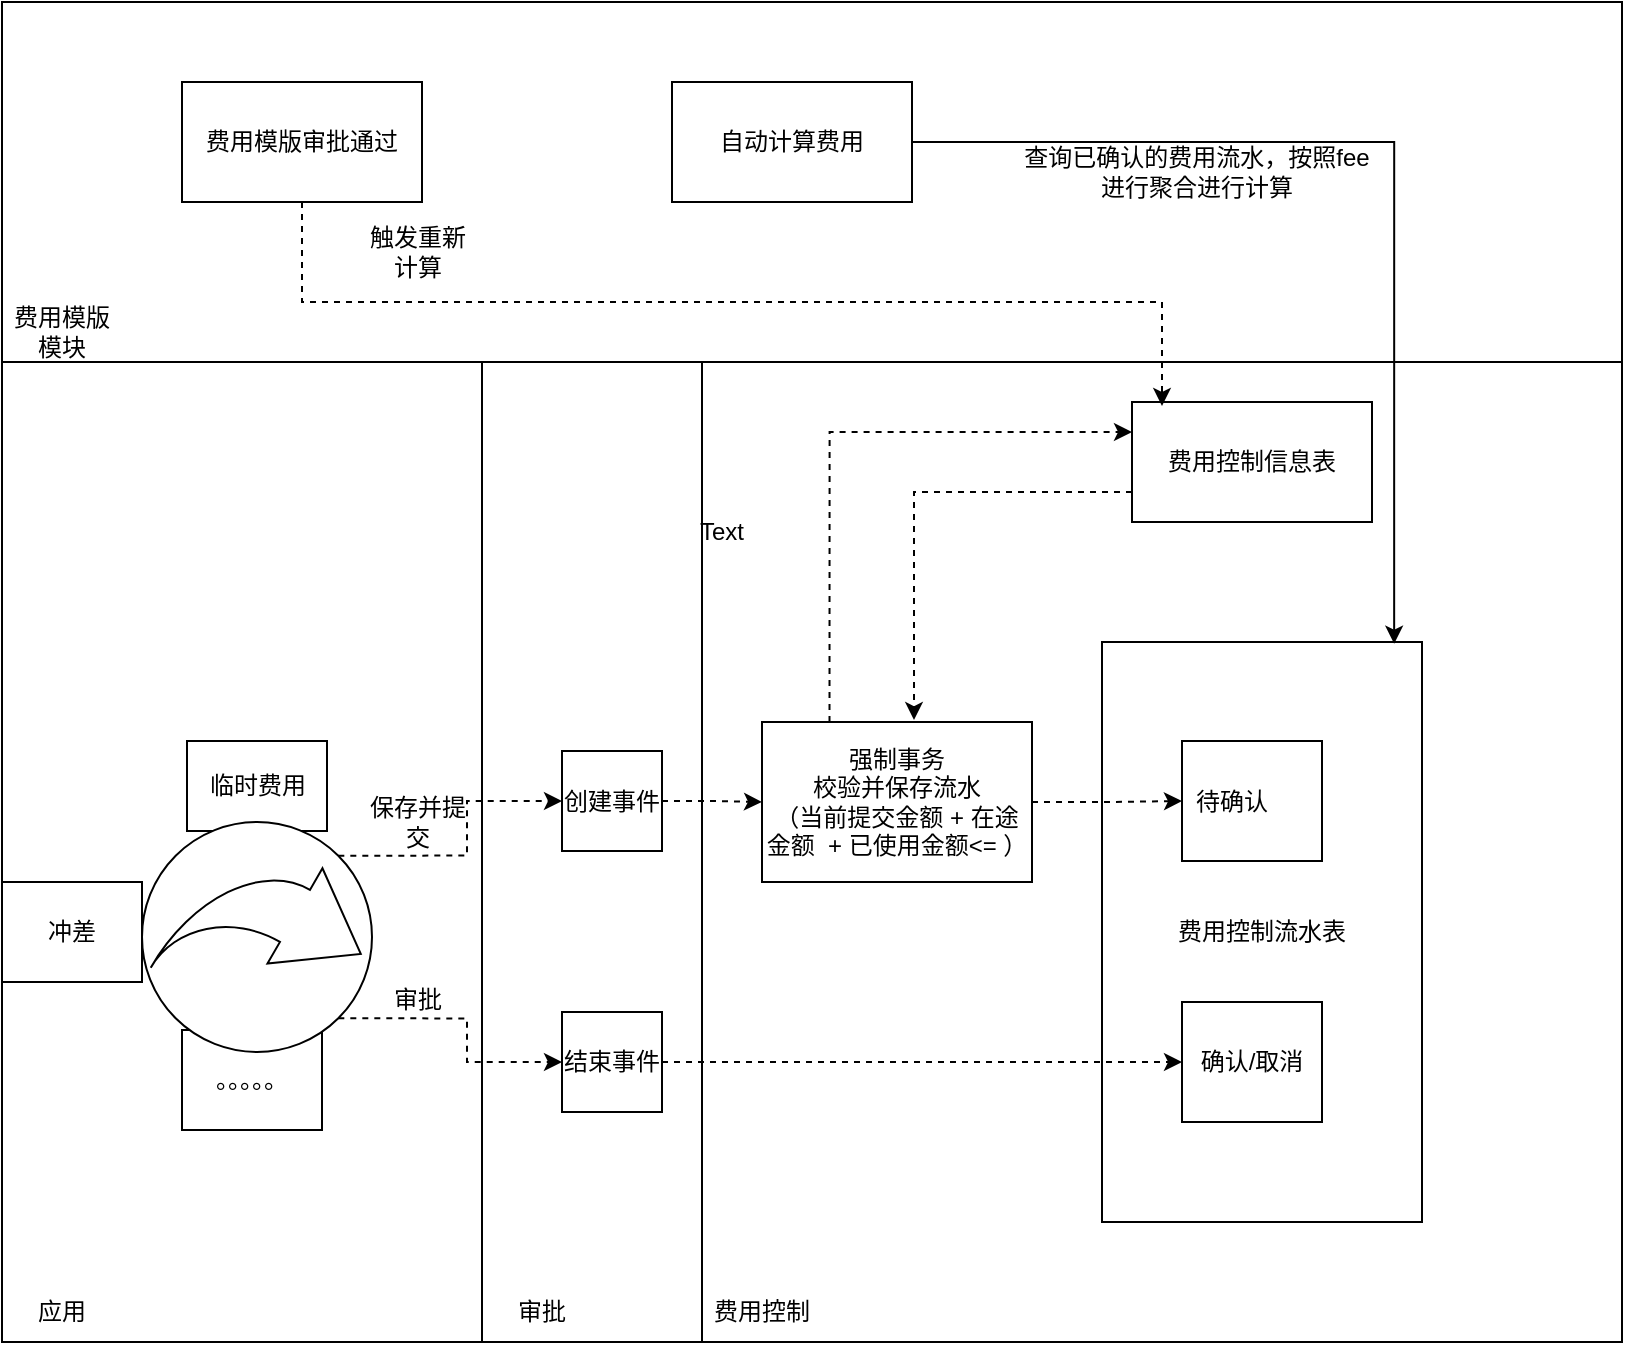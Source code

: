 <mxfile version="24.8.4">
  <diagram name="Page-1" id="uOt-dvqIxNIvzrICgiJx">
    <mxGraphModel dx="1026" dy="1750" grid="1" gridSize="10" guides="1" tooltips="1" connect="1" arrows="1" fold="1" page="1" pageScale="1" pageWidth="850" pageHeight="1100" math="0" shadow="0">
      <root>
        <mxCell id="0" />
        <mxCell id="1" parent="0" />
        <mxCell id="fXd5p_I2Rt34cmvx9dC--46" value="" style="rounded=0;whiteSpace=wrap;html=1;fillColor=none;" vertex="1" parent="1">
          <mxGeometry x="270" y="150" width="110" height="490" as="geometry" />
        </mxCell>
        <mxCell id="fXd5p_I2Rt34cmvx9dC--48" value="" style="rounded=0;whiteSpace=wrap;html=1;fillColor=none;" vertex="1" parent="1">
          <mxGeometry x="30" y="150" width="240" height="490" as="geometry" />
        </mxCell>
        <mxCell id="fXd5p_I2Rt34cmvx9dC--44" value="" style="rounded=0;whiteSpace=wrap;html=1;fillColor=none;" vertex="1" parent="1">
          <mxGeometry x="380" y="150" width="460" height="490" as="geometry" />
        </mxCell>
        <mxCell id="fXd5p_I2Rt34cmvx9dC--50" value="" style="rounded=0;whiteSpace=wrap;html=1;fillColor=none;" vertex="1" parent="1">
          <mxGeometry x="30" y="-30" width="810" height="180" as="geometry" />
        </mxCell>
        <mxCell id="fXd5p_I2Rt34cmvx9dC--1" value="费用控制信息表" style="rounded=0;whiteSpace=wrap;html=1;" vertex="1" parent="1">
          <mxGeometry x="595" y="170" width="120" height="60" as="geometry" />
        </mxCell>
        <mxCell id="fXd5p_I2Rt34cmvx9dC--2" value="费用控制流水表" style="rounded=0;whiteSpace=wrap;html=1;" vertex="1" parent="1">
          <mxGeometry x="580" y="290" width="160" height="290" as="geometry" />
        </mxCell>
        <mxCell id="fXd5p_I2Rt34cmvx9dC--29" style="edgeStyle=orthogonalEdgeStyle;rounded=0;orthogonalLoop=1;jettySize=auto;html=1;exitX=1;exitY=0.5;exitDx=0;exitDy=0;entryX=0;entryY=0.5;entryDx=0;entryDy=0;dashed=1;" edge="1" parent="1" source="fXd5p_I2Rt34cmvx9dC--3" target="fXd5p_I2Rt34cmvx9dC--18">
          <mxGeometry relative="1" as="geometry" />
        </mxCell>
        <mxCell id="fXd5p_I2Rt34cmvx9dC--42" style="edgeStyle=orthogonalEdgeStyle;rounded=0;orthogonalLoop=1;jettySize=auto;html=1;exitX=0.25;exitY=0;exitDx=0;exitDy=0;entryX=0;entryY=0.25;entryDx=0;entryDy=0;dashed=1;" edge="1" parent="1" source="fXd5p_I2Rt34cmvx9dC--3" target="fXd5p_I2Rt34cmvx9dC--1">
          <mxGeometry relative="1" as="geometry" />
        </mxCell>
        <mxCell id="fXd5p_I2Rt34cmvx9dC--3" value="&lt;span style=&quot;color: rgba(0, 0, 0, 0); font-family: monospace; font-size: 0px; text-align: start; text-wrap-mode: nowrap;&quot;&gt;卡没%3CmxGraphModel%3E%3Croot%3E%3CmxCell%20id%3D%220%22%2F%3E%3CmxCell%20id%3D%221%22%20parent%3D%220%22%2F%3E%3CmxCell%20id%3D%222%22%20value%3D%22%E5%BC%BA%E5%88%B6%E4%BA%8B%E5%8A%A1%22%20style%3D%22text%3Bhtml%3D1%3Balign%3Dcenter%3BverticalAlign%3Dmiddle%3BwhiteSpace%3Dwrap%3Brounded%3D0%3B%22%20vertex%3D%221%22%20parent%3D%221%22%3E%3CmxGeometry%20x%3D%22420%22%20y%3D%22325%22%20width%3D%2260%22%20height%3D%2230%22%20as%3D%22geometry%22%2F%3E%3C%2FmxCell%3E%3C%2Froot%3E%3C%2FmxGraphModel%3E&lt;/span&gt;&lt;span style=&quot;text-align: start;&quot;&gt;&lt;font face=&quot;monospace&quot; color=&quot;rgba(0, 0, 0, 0)&quot;&gt;&lt;span style=&quot;font-size: 0px; text-wrap-mode: nowrap;&quot;&gt;强3CmxGraphModel%3E%3Croot%3E%3CmxCell%20id%3D%220%22%2F%3E%3CmxCell%20id%3D%221%22%20parent%3D%220%22%2F%3E%3CmxCell%20id%3D%222%22%20value%3D%22%E5%BC%BA%E5%88%B6%E4%BA%8B%E5%8A%A1%22%20style%3D%22text%3Bhtml%3D1%3Balign%3Dcenter%3BverticalAlign%3Dmiddle%3BwhiteSpace%3Dwrap%3Brounded%3D0%3B%22%20vertex%3D%221%22%20parent%3D%221%22%3E%3CmxGeometry%20x%3D%22420%22%20y%3D%22325%22%20width%3D%2260%22%20height%3D%2230%22%20as%3D%22geometry%22%2F%3E%3C%2FmxCell%3E%3C%2Froot%3E%3C%2FmxGraphModel%3E%3CmxGraphModel%3E%3Croot%3E%3CmxCell%20id%3D%220%22%2F%3E%3CmxCell%20id%3D%221%22%20parent%3D%220%22%2F%3E%3CmxCell%20id%3D%222%22%20value%3D%22%E5%BC%BA%E5%88%B6%E4%BA%8B%E5%8A%A1%22%20style%3D%22text%3Bhtml%3D1%3Balign%3Dcenter%3BverticalAlign%3Dmiddle%3BwhiteSpace%3Dwrap%3Brounded%3D0%3B%22%20vertex%3D%221%22%20parent%3D%221%22%3E%3CmxGeometry%20x%3D%22420%22%20y%3D%22325%22%20width%3D%2260%22%20height%3D%2230%22%20as%3D%22geometry%22%2F%3E%3C%2FmxCell%3E%3C%2Froot%3E%3C%2FmxGraphModel%3E&lt;/span&gt;&lt;/font&gt;&lt;/span&gt;强制事务&lt;br&gt;校验并保存流水&lt;br&gt;（当前提交金额 + 在途金额&amp;nbsp; + 已使用金额&amp;lt;= ）" style="rounded=0;whiteSpace=wrap;html=1;" vertex="1" parent="1">
          <mxGeometry x="410" y="330" width="135" height="80" as="geometry" />
        </mxCell>
        <mxCell id="fXd5p_I2Rt34cmvx9dC--4" value="临时费用" style="rounded=0;whiteSpace=wrap;html=1;" vertex="1" parent="1">
          <mxGeometry x="122.5" y="339.5" width="70" height="45" as="geometry" />
        </mxCell>
        <mxCell id="fXd5p_I2Rt34cmvx9dC--5" value="。。。。。" style="rounded=0;whiteSpace=wrap;html=1;" vertex="1" parent="1">
          <mxGeometry x="120" y="484" width="70" height="50" as="geometry" />
        </mxCell>
        <mxCell id="fXd5p_I2Rt34cmvx9dC--8" value="冲差" style="rounded=0;whiteSpace=wrap;html=1;" vertex="1" parent="1">
          <mxGeometry x="30" y="410" width="70" height="50" as="geometry" />
        </mxCell>
        <mxCell id="fXd5p_I2Rt34cmvx9dC--40" style="edgeStyle=orthogonalEdgeStyle;rounded=0;orthogonalLoop=1;jettySize=auto;html=1;exitX=0.5;exitY=1;exitDx=0;exitDy=0;dashed=1;entryX=0.125;entryY=0.033;entryDx=0;entryDy=0;entryPerimeter=0;" edge="1" parent="1" source="fXd5p_I2Rt34cmvx9dC--11" target="fXd5p_I2Rt34cmvx9dC--1">
          <mxGeometry relative="1" as="geometry" />
        </mxCell>
        <mxCell id="fXd5p_I2Rt34cmvx9dC--11" value="费用模版审批通过" style="rounded=0;whiteSpace=wrap;html=1;" vertex="1" parent="1">
          <mxGeometry x="120" y="10" width="120" height="60" as="geometry" />
        </mxCell>
        <mxCell id="fXd5p_I2Rt34cmvx9dC--34" style="edgeStyle=orthogonalEdgeStyle;rounded=0;orthogonalLoop=1;jettySize=auto;html=1;exitX=1;exitY=0;exitDx=0;exitDy=0;entryX=0;entryY=0.5;entryDx=0;entryDy=0;dashed=1;" edge="1" parent="1" source="fXd5p_I2Rt34cmvx9dC--12" target="fXd5p_I2Rt34cmvx9dC--25">
          <mxGeometry relative="1" as="geometry">
            <mxPoint x="250" y="369.5" as="targetPoint" />
          </mxGeometry>
        </mxCell>
        <mxCell id="fXd5p_I2Rt34cmvx9dC--35" style="edgeStyle=orthogonalEdgeStyle;rounded=0;orthogonalLoop=1;jettySize=auto;html=1;exitX=1;exitY=1;exitDx=0;exitDy=0;entryX=0;entryY=0.5;entryDx=0;entryDy=0;dashed=1;" edge="1" parent="1" source="fXd5p_I2Rt34cmvx9dC--12" target="fXd5p_I2Rt34cmvx9dC--26">
          <mxGeometry relative="1" as="geometry">
            <mxPoint x="250" y="517" as="targetPoint" />
          </mxGeometry>
        </mxCell>
        <mxCell id="fXd5p_I2Rt34cmvx9dC--12" value="" style="ellipse;whiteSpace=wrap;html=1;aspect=fixed;labelBackgroundColor=none;fillColor=default;" vertex="1" parent="1">
          <mxGeometry x="100" y="380" width="115" height="115" as="geometry" />
        </mxCell>
        <mxCell id="fXd5p_I2Rt34cmvx9dC--14" value="" style="html=1;shadow=0;dashed=0;align=center;verticalAlign=middle;shape=mxgraph.arrows2.jumpInArrow;dy=15;dx=38;arrowHead=55;rotation=30;" vertex="1" parent="1">
          <mxGeometry x="120" y="394.5" width="87.5" height="86" as="geometry" />
        </mxCell>
        <mxCell id="fXd5p_I2Rt34cmvx9dC--18" value="待确认" style="text;html=1;align=center;verticalAlign=middle;whiteSpace=wrap;rounded=0;" vertex="1" parent="1">
          <mxGeometry x="620" y="354.5" width="50" height="30" as="geometry" />
        </mxCell>
        <mxCell id="fXd5p_I2Rt34cmvx9dC--27" style="edgeStyle=orthogonalEdgeStyle;rounded=0;orthogonalLoop=1;jettySize=auto;html=1;exitX=1;exitY=0.5;exitDx=0;exitDy=0;dashed=1;" edge="1" parent="1" source="fXd5p_I2Rt34cmvx9dC--25" target="fXd5p_I2Rt34cmvx9dC--3">
          <mxGeometry relative="1" as="geometry" />
        </mxCell>
        <mxCell id="fXd5p_I2Rt34cmvx9dC--25" value="创建事件" style="rounded=0;whiteSpace=wrap;html=1;" vertex="1" parent="1">
          <mxGeometry x="310" y="344.5" width="50" height="50" as="geometry" />
        </mxCell>
        <mxCell id="fXd5p_I2Rt34cmvx9dC--33" style="edgeStyle=orthogonalEdgeStyle;rounded=0;orthogonalLoop=1;jettySize=auto;html=1;exitX=1;exitY=0.5;exitDx=0;exitDy=0;dashed=1;" edge="1" parent="1" source="fXd5p_I2Rt34cmvx9dC--26" target="fXd5p_I2Rt34cmvx9dC--31">
          <mxGeometry relative="1" as="geometry" />
        </mxCell>
        <mxCell id="fXd5p_I2Rt34cmvx9dC--26" value="结束事件" style="rounded=0;whiteSpace=wrap;html=1;" vertex="1" parent="1">
          <mxGeometry x="310" y="475" width="50" height="50" as="geometry" />
        </mxCell>
        <mxCell id="fXd5p_I2Rt34cmvx9dC--31" value="确认/取消" style="rounded=0;whiteSpace=wrap;html=1;fillColor=none;" vertex="1" parent="1">
          <mxGeometry x="620" y="470" width="70" height="60" as="geometry" />
        </mxCell>
        <mxCell id="fXd5p_I2Rt34cmvx9dC--32" value="" style="rounded=0;whiteSpace=wrap;html=1;fillColor=none;" vertex="1" parent="1">
          <mxGeometry x="620" y="339.5" width="70" height="60" as="geometry" />
        </mxCell>
        <mxCell id="fXd5p_I2Rt34cmvx9dC--37" value="保存并提交" style="text;html=1;align=center;verticalAlign=middle;whiteSpace=wrap;rounded=0;" vertex="1" parent="1">
          <mxGeometry x="207.5" y="364.5" width="60" height="30" as="geometry" />
        </mxCell>
        <mxCell id="fXd5p_I2Rt34cmvx9dC--39" value="审批" style="text;html=1;align=center;verticalAlign=middle;whiteSpace=wrap;rounded=0;" vertex="1" parent="1">
          <mxGeometry x="208" y="454" width="60" height="30" as="geometry" />
        </mxCell>
        <mxCell id="fXd5p_I2Rt34cmvx9dC--41" value="触发重新计算" style="text;html=1;align=center;verticalAlign=middle;whiteSpace=wrap;rounded=0;" vertex="1" parent="1">
          <mxGeometry x="207.5" y="80" width="60" height="30" as="geometry" />
        </mxCell>
        <mxCell id="fXd5p_I2Rt34cmvx9dC--43" style="edgeStyle=orthogonalEdgeStyle;rounded=0;orthogonalLoop=1;jettySize=auto;html=1;exitX=0;exitY=0.75;exitDx=0;exitDy=0;entryX=0.563;entryY=-0.012;entryDx=0;entryDy=0;entryPerimeter=0;dashed=1;" edge="1" parent="1" source="fXd5p_I2Rt34cmvx9dC--1" target="fXd5p_I2Rt34cmvx9dC--3">
          <mxGeometry relative="1" as="geometry" />
        </mxCell>
        <mxCell id="fXd5p_I2Rt34cmvx9dC--45" value="费用控制" style="text;html=1;align=center;verticalAlign=middle;whiteSpace=wrap;rounded=0;" vertex="1" parent="1">
          <mxGeometry x="380" y="610" width="60" height="30" as="geometry" />
        </mxCell>
        <mxCell id="fXd5p_I2Rt34cmvx9dC--47" value="审批" style="text;html=1;align=center;verticalAlign=middle;whiteSpace=wrap;rounded=0;" vertex="1" parent="1">
          <mxGeometry x="270" y="610" width="60" height="30" as="geometry" />
        </mxCell>
        <mxCell id="fXd5p_I2Rt34cmvx9dC--49" value="应用" style="text;html=1;align=center;verticalAlign=middle;whiteSpace=wrap;rounded=0;" vertex="1" parent="1">
          <mxGeometry x="30" y="610" width="60" height="30" as="geometry" />
        </mxCell>
        <mxCell id="fXd5p_I2Rt34cmvx9dC--51" value="费用模版模块" style="text;html=1;align=center;verticalAlign=middle;whiteSpace=wrap;rounded=0;" vertex="1" parent="1">
          <mxGeometry x="30" y="120" width="60" height="30" as="geometry" />
        </mxCell>
        <mxCell id="fXd5p_I2Rt34cmvx9dC--53" style="edgeStyle=orthogonalEdgeStyle;rounded=0;orthogonalLoop=1;jettySize=auto;html=1;exitX=1;exitY=0.5;exitDx=0;exitDy=0;entryX=0.913;entryY=0.003;entryDx=0;entryDy=0;entryPerimeter=0;" edge="1" parent="1" source="fXd5p_I2Rt34cmvx9dC--52" target="fXd5p_I2Rt34cmvx9dC--2">
          <mxGeometry relative="1" as="geometry" />
        </mxCell>
        <mxCell id="fXd5p_I2Rt34cmvx9dC--52" value="自动计算费用" style="rounded=0;whiteSpace=wrap;html=1;" vertex="1" parent="1">
          <mxGeometry x="365" y="10" width="120" height="60" as="geometry" />
        </mxCell>
        <mxCell id="fXd5p_I2Rt34cmvx9dC--54" value="Text" style="text;html=1;align=center;verticalAlign=middle;whiteSpace=wrap;rounded=0;" vertex="1" parent="1">
          <mxGeometry x="360" y="220" width="60" height="30" as="geometry" />
        </mxCell>
        <mxCell id="fXd5p_I2Rt34cmvx9dC--55" value="查询已确认的费用流水，按照fee进行聚合进行计算" style="text;html=1;align=center;verticalAlign=middle;whiteSpace=wrap;rounded=0;" vertex="1" parent="1">
          <mxGeometry x="540" y="40" width="175" height="30" as="geometry" />
        </mxCell>
      </root>
    </mxGraphModel>
  </diagram>
</mxfile>
